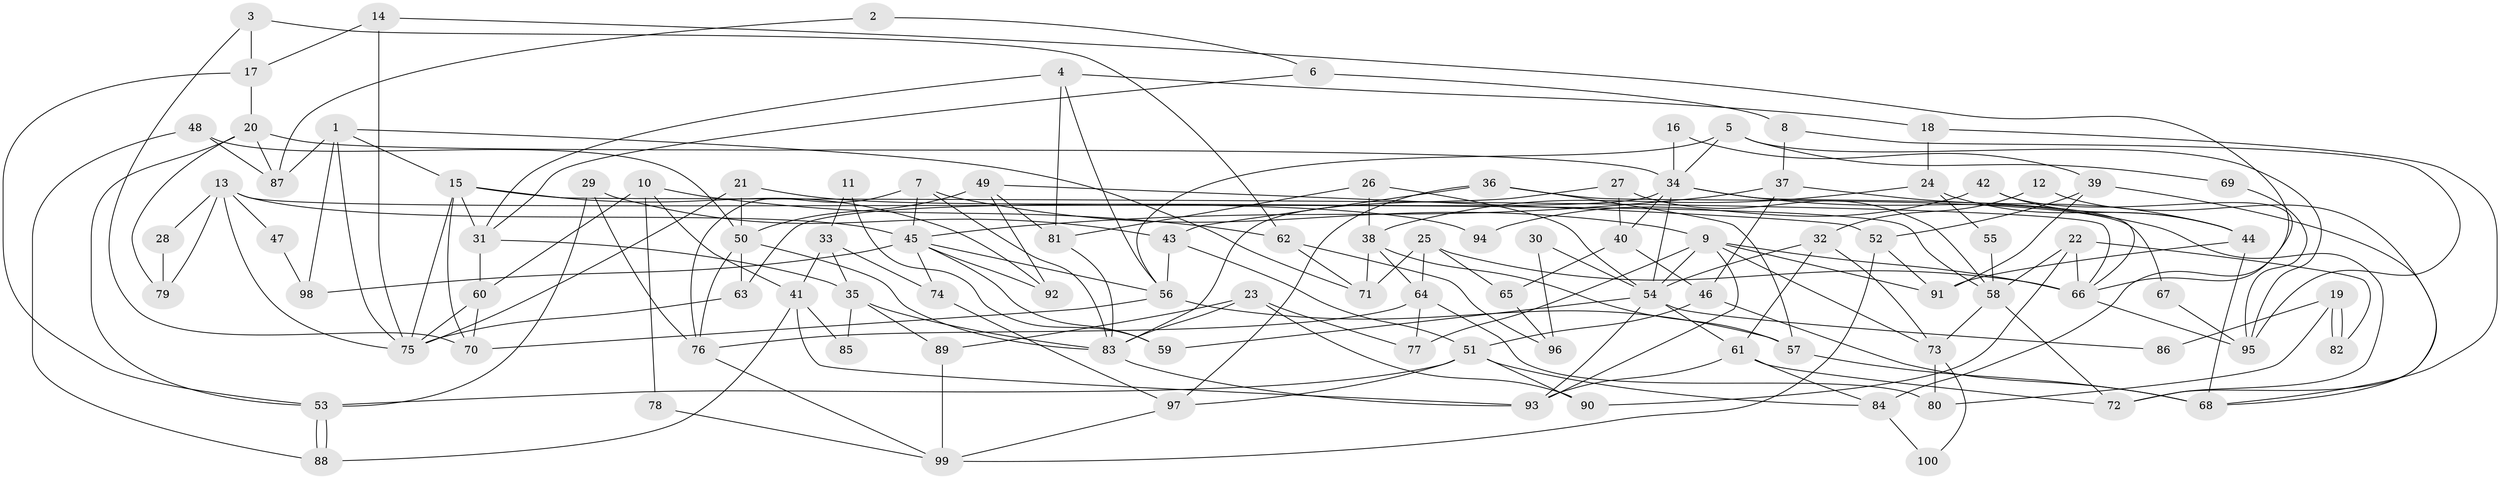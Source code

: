 // Generated by graph-tools (version 1.1) at 2025/36/03/09/25 02:36:04]
// undirected, 100 vertices, 200 edges
graph export_dot {
graph [start="1"]
  node [color=gray90,style=filled];
  1;
  2;
  3;
  4;
  5;
  6;
  7;
  8;
  9;
  10;
  11;
  12;
  13;
  14;
  15;
  16;
  17;
  18;
  19;
  20;
  21;
  22;
  23;
  24;
  25;
  26;
  27;
  28;
  29;
  30;
  31;
  32;
  33;
  34;
  35;
  36;
  37;
  38;
  39;
  40;
  41;
  42;
  43;
  44;
  45;
  46;
  47;
  48;
  49;
  50;
  51;
  52;
  53;
  54;
  55;
  56;
  57;
  58;
  59;
  60;
  61;
  62;
  63;
  64;
  65;
  66;
  67;
  68;
  69;
  70;
  71;
  72;
  73;
  74;
  75;
  76;
  77;
  78;
  79;
  80;
  81;
  82;
  83;
  84;
  85;
  86;
  87;
  88;
  89;
  90;
  91;
  92;
  93;
  94;
  95;
  96;
  97;
  98;
  99;
  100;
  1 -- 75;
  1 -- 15;
  1 -- 71;
  1 -- 87;
  1 -- 98;
  2 -- 6;
  2 -- 87;
  3 -- 62;
  3 -- 70;
  3 -- 17;
  4 -- 18;
  4 -- 81;
  4 -- 31;
  4 -- 56;
  5 -- 56;
  5 -- 34;
  5 -- 69;
  5 -- 95;
  6 -- 8;
  6 -- 31;
  7 -- 83;
  7 -- 9;
  7 -- 45;
  7 -- 76;
  8 -- 37;
  8 -- 95;
  9 -- 66;
  9 -- 91;
  9 -- 54;
  9 -- 73;
  9 -- 77;
  9 -- 93;
  10 -- 60;
  10 -- 41;
  10 -- 62;
  10 -- 78;
  11 -- 33;
  11 -- 59;
  12 -- 72;
  12 -- 32;
  13 -- 75;
  13 -- 58;
  13 -- 28;
  13 -- 45;
  13 -- 47;
  13 -- 79;
  14 -- 66;
  14 -- 17;
  14 -- 75;
  15 -- 75;
  15 -- 92;
  15 -- 31;
  15 -- 66;
  15 -- 70;
  16 -- 39;
  16 -- 34;
  17 -- 20;
  17 -- 53;
  18 -- 68;
  18 -- 24;
  19 -- 82;
  19 -- 82;
  19 -- 80;
  19 -- 86;
  20 -- 34;
  20 -- 53;
  20 -- 79;
  20 -- 87;
  21 -- 50;
  21 -- 75;
  21 -- 94;
  22 -- 66;
  22 -- 90;
  22 -- 58;
  22 -- 82;
  23 -- 83;
  23 -- 89;
  23 -- 77;
  23 -- 90;
  24 -- 44;
  24 -- 38;
  24 -- 55;
  25 -- 66;
  25 -- 64;
  25 -- 65;
  25 -- 71;
  26 -- 38;
  26 -- 54;
  26 -- 81;
  27 -- 83;
  27 -- 58;
  27 -- 40;
  28 -- 79;
  29 -- 76;
  29 -- 53;
  29 -- 43;
  30 -- 54;
  30 -- 96;
  31 -- 35;
  31 -- 60;
  32 -- 73;
  32 -- 54;
  32 -- 61;
  33 -- 35;
  33 -- 74;
  33 -- 41;
  34 -- 63;
  34 -- 54;
  34 -- 40;
  34 -- 66;
  34 -- 72;
  35 -- 83;
  35 -- 85;
  35 -- 89;
  36 -- 43;
  36 -- 97;
  36 -- 57;
  36 -- 67;
  37 -- 46;
  37 -- 45;
  37 -- 44;
  38 -- 71;
  38 -- 57;
  38 -- 64;
  39 -- 68;
  39 -- 91;
  39 -- 52;
  40 -- 46;
  40 -- 65;
  41 -- 93;
  41 -- 85;
  41 -- 88;
  42 -- 44;
  42 -- 84;
  42 -- 94;
  43 -- 56;
  43 -- 51;
  44 -- 68;
  44 -- 91;
  45 -- 56;
  45 -- 59;
  45 -- 74;
  45 -- 92;
  45 -- 98;
  46 -- 51;
  46 -- 68;
  47 -- 98;
  48 -- 87;
  48 -- 88;
  48 -- 50;
  49 -- 50;
  49 -- 81;
  49 -- 52;
  49 -- 92;
  50 -- 76;
  50 -- 63;
  50 -- 83;
  51 -- 53;
  51 -- 84;
  51 -- 90;
  51 -- 97;
  52 -- 91;
  52 -- 99;
  53 -- 88;
  53 -- 88;
  54 -- 93;
  54 -- 59;
  54 -- 61;
  54 -- 86;
  55 -- 58;
  56 -- 57;
  56 -- 70;
  57 -- 68;
  58 -- 72;
  58 -- 73;
  60 -- 70;
  60 -- 75;
  61 -- 72;
  61 -- 84;
  61 -- 93;
  62 -- 71;
  62 -- 96;
  63 -- 75;
  64 -- 77;
  64 -- 76;
  64 -- 80;
  65 -- 96;
  66 -- 95;
  67 -- 95;
  69 -- 95;
  73 -- 80;
  73 -- 100;
  74 -- 97;
  76 -- 99;
  78 -- 99;
  81 -- 83;
  83 -- 93;
  84 -- 100;
  89 -- 99;
  97 -- 99;
}
